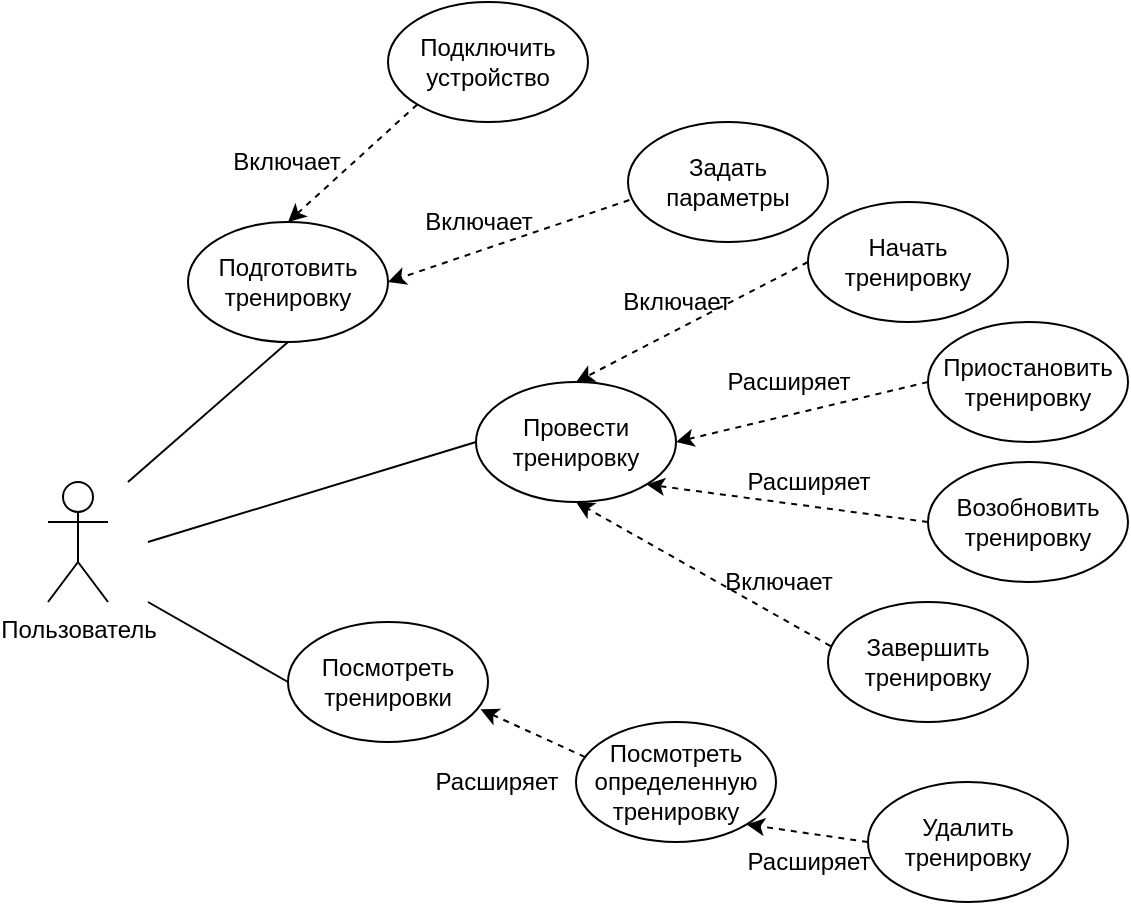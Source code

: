 <mxfile version="17.5.0" type="device"><diagram id="c9qqtspr81bBf0-3CK-M" name="Page-1"><mxGraphModel dx="920" dy="513" grid="1" gridSize="10" guides="1" tooltips="1" connect="1" arrows="1" fold="1" page="1" pageScale="1" pageWidth="827" pageHeight="1169" math="0" shadow="0"><root><mxCell id="0"/><mxCell id="1" parent="0"/><mxCell id="Un6B_f0BpgouLdlwOvfS-1" value="Пользователь" style="shape=umlActor;verticalLabelPosition=bottom;verticalAlign=top;html=1;outlineConnect=0;" parent="1" vertex="1"><mxGeometry x="160" y="280" width="30" height="60" as="geometry"/></mxCell><mxCell id="Un6B_f0BpgouLdlwOvfS-2" value="Подготовить тренировку" style="ellipse;whiteSpace=wrap;html=1;" parent="1" vertex="1"><mxGeometry x="230" y="150" width="100" height="60" as="geometry"/></mxCell><mxCell id="Un6B_f0BpgouLdlwOvfS-3" value="Посмотреть тренировки" style="ellipse;whiteSpace=wrap;html=1;" parent="1" vertex="1"><mxGeometry x="280" y="350" width="100" height="60" as="geometry"/></mxCell><mxCell id="Un6B_f0BpgouLdlwOvfS-4" value="Подключить устройство" style="ellipse;whiteSpace=wrap;html=1;" parent="1" vertex="1"><mxGeometry x="330" y="40" width="100" height="60" as="geometry"/></mxCell><mxCell id="Un6B_f0BpgouLdlwOvfS-5" value="Задать параметры" style="ellipse;whiteSpace=wrap;html=1;" parent="1" vertex="1"><mxGeometry x="450" y="100" width="100" height="60" as="geometry"/></mxCell><mxCell id="Un6B_f0BpgouLdlwOvfS-7" value="Начать тренировку" style="ellipse;whiteSpace=wrap;html=1;" parent="1" vertex="1"><mxGeometry x="540" y="140" width="100" height="60" as="geometry"/></mxCell><mxCell id="Un6B_f0BpgouLdlwOvfS-9" value="Приостановить тренировку" style="ellipse;whiteSpace=wrap;html=1;" parent="1" vertex="1"><mxGeometry x="600" y="200" width="100" height="60" as="geometry"/></mxCell><mxCell id="Un6B_f0BpgouLdlwOvfS-10" value="Завершить тренировку" style="ellipse;whiteSpace=wrap;html=1;" parent="1" vertex="1"><mxGeometry x="550" y="340" width="100" height="60" as="geometry"/></mxCell><mxCell id="OOZw2QdAIiDml_l_TehK-1" value="Посмотреть определенную тренировку" style="ellipse;whiteSpace=wrap;html=1;" parent="1" vertex="1"><mxGeometry x="424" y="400" width="100" height="60" as="geometry"/></mxCell><mxCell id="vSm9Jk7ikurQFwMjJii1-2" value="" style="endArrow=none;html=1;rounded=0;entryX=0.5;entryY=1;entryDx=0;entryDy=0;" parent="1" target="Un6B_f0BpgouLdlwOvfS-2" edge="1"><mxGeometry width="50" height="50" relative="1" as="geometry"><mxPoint x="200" y="280" as="sourcePoint"/><mxPoint x="270" y="240" as="targetPoint"/></mxGeometry></mxCell><mxCell id="vSm9Jk7ikurQFwMjJii1-3" value="" style="endArrow=none;html=1;rounded=0;" parent="1" edge="1"><mxGeometry width="50" height="50" relative="1" as="geometry"><mxPoint x="280" y="380" as="sourcePoint"/><mxPoint x="210" y="340" as="targetPoint"/><Array as="points"><mxPoint x="280" y="380"/></Array></mxGeometry></mxCell><mxCell id="vSm9Jk7ikurQFwMjJii1-4" value="Удалить тренировку" style="ellipse;whiteSpace=wrap;html=1;" parent="1" vertex="1"><mxGeometry x="570" y="430" width="100" height="60" as="geometry"/></mxCell><mxCell id="vSm9Jk7ikurQFwMjJii1-6" value="" style="endArrow=classic;html=1;rounded=0;dashed=1;entryX=0.5;entryY=0;entryDx=0;entryDy=0;exitX=0;exitY=1;exitDx=0;exitDy=0;" parent="1" source="Un6B_f0BpgouLdlwOvfS-4" target="Un6B_f0BpgouLdlwOvfS-2" edge="1"><mxGeometry width="50" height="50" relative="1" as="geometry"><mxPoint x="344" y="200" as="sourcePoint"/><mxPoint x="394" y="150" as="targetPoint"/></mxGeometry></mxCell><mxCell id="vSm9Jk7ikurQFwMjJii1-12" value="" style="endArrow=classic;html=1;rounded=0;dashed=1;exitX=0.007;exitY=0.65;exitDx=0;exitDy=0;entryX=1;entryY=0.5;entryDx=0;entryDy=0;exitPerimeter=0;" parent="1" source="Un6B_f0BpgouLdlwOvfS-5" target="Un6B_f0BpgouLdlwOvfS-2" edge="1"><mxGeometry width="50" height="50" relative="1" as="geometry"><mxPoint x="385" y="150" as="sourcePoint"/><mxPoint x="270" y="140" as="targetPoint"/></mxGeometry></mxCell><mxCell id="vSm9Jk7ikurQFwMjJii1-13" value="Включает" style="text;html=1;align=center;verticalAlign=middle;resizable=0;points=[];autosize=1;strokeColor=none;fillColor=none;" parent="1" vertex="1"><mxGeometry x="244" y="110" width="70" height="20" as="geometry"/></mxCell><mxCell id="vSm9Jk7ikurQFwMjJii1-14" value="Включает" style="text;html=1;align=center;verticalAlign=middle;resizable=0;points=[];autosize=1;strokeColor=none;fillColor=none;" parent="1" vertex="1"><mxGeometry x="340" y="140" width="70" height="20" as="geometry"/></mxCell><mxCell id="vSm9Jk7ikurQFwMjJii1-15" value="Провести тренировку" style="ellipse;whiteSpace=wrap;html=1;" parent="1" vertex="1"><mxGeometry x="374" y="230" width="100" height="60" as="geometry"/></mxCell><mxCell id="vSm9Jk7ikurQFwMjJii1-16" value="" style="endArrow=classic;html=1;rounded=0;dashed=1;exitX=0;exitY=0.5;exitDx=0;exitDy=0;entryX=0.5;entryY=0;entryDx=0;entryDy=0;" parent="1" source="Un6B_f0BpgouLdlwOvfS-7" target="vSm9Jk7ikurQFwMjJii1-15" edge="1"><mxGeometry width="50" height="50" relative="1" as="geometry"><mxPoint x="395" y="130" as="sourcePoint"/><mxPoint x="280" y="150" as="targetPoint"/></mxGeometry></mxCell><mxCell id="vSm9Jk7ikurQFwMjJii1-17" value="" style="endArrow=classic;html=1;rounded=0;dashed=1;exitX=0;exitY=0.5;exitDx=0;exitDy=0;entryX=1;entryY=0.5;entryDx=0;entryDy=0;" parent="1" source="Un6B_f0BpgouLdlwOvfS-9" target="vSm9Jk7ikurQFwMjJii1-15" edge="1"><mxGeometry width="50" height="50" relative="1" as="geometry"><mxPoint x="405" y="140" as="sourcePoint"/><mxPoint x="290" y="160" as="targetPoint"/></mxGeometry></mxCell><mxCell id="vSm9Jk7ikurQFwMjJii1-18" value="" style="endArrow=classic;html=1;rounded=0;dashed=1;exitX=0.013;exitY=0.367;exitDx=0;exitDy=0;entryX=0.5;entryY=1;entryDx=0;entryDy=0;exitPerimeter=0;" parent="1" source="Un6B_f0BpgouLdlwOvfS-10" target="vSm9Jk7ikurQFwMjJii1-15" edge="1"><mxGeometry width="50" height="50" relative="1" as="geometry"><mxPoint x="415" y="150" as="sourcePoint"/><mxPoint x="300" y="170" as="targetPoint"/></mxGeometry></mxCell><mxCell id="vSm9Jk7ikurQFwMjJii1-19" value="" style="endArrow=none;html=1;rounded=0;entryX=0;entryY=0.5;entryDx=0;entryDy=0;" parent="1" target="vSm9Jk7ikurQFwMjJii1-15" edge="1"><mxGeometry width="50" height="50" relative="1" as="geometry"><mxPoint x="210" y="310" as="sourcePoint"/><mxPoint x="310" y="280" as="targetPoint"/></mxGeometry></mxCell><mxCell id="vSm9Jk7ikurQFwMjJii1-20" value="Включает" style="text;html=1;align=center;verticalAlign=middle;resizable=0;points=[];autosize=1;strokeColor=none;fillColor=none;" parent="1" vertex="1"><mxGeometry x="439" y="180" width="70" height="20" as="geometry"/></mxCell><mxCell id="vSm9Jk7ikurQFwMjJii1-22" value="Расширяет" style="text;html=1;align=center;verticalAlign=middle;resizable=0;points=[];autosize=1;strokeColor=none;fillColor=none;" parent="1" vertex="1"><mxGeometry x="490" y="220" width="80" height="20" as="geometry"/></mxCell><mxCell id="vSm9Jk7ikurQFwMjJii1-25" value="Включает" style="text;html=1;align=center;verticalAlign=middle;resizable=0;points=[];autosize=1;strokeColor=none;fillColor=none;" parent="1" vertex="1"><mxGeometry x="490" y="320" width="70" height="20" as="geometry"/></mxCell><mxCell id="vSm9Jk7ikurQFwMjJii1-27" value="" style="endArrow=classic;html=1;rounded=0;dashed=1;exitX=0;exitY=0.5;exitDx=0;exitDy=0;entryX=1;entryY=1;entryDx=0;entryDy=0;" parent="1" source="vSm9Jk7ikurQFwMjJii1-4" target="OOZw2QdAIiDml_l_TehK-1" edge="1"><mxGeometry width="50" height="50" relative="1" as="geometry"><mxPoint x="570" y="360.0" as="sourcePoint"/><mxPoint x="434.0" y="300.0" as="targetPoint"/></mxGeometry></mxCell><mxCell id="vSm9Jk7ikurQFwMjJii1-28" value="Расширяет" style="text;html=1;align=center;verticalAlign=middle;resizable=0;points=[];autosize=1;strokeColor=none;fillColor=none;" parent="1" vertex="1"><mxGeometry x="500" y="460" width="80" height="20" as="geometry"/></mxCell><mxCell id="vSm9Jk7ikurQFwMjJii1-33" value="Возобновить тренировку" style="ellipse;whiteSpace=wrap;html=1;" parent="1" vertex="1"><mxGeometry x="600" y="270" width="100" height="60" as="geometry"/></mxCell><mxCell id="vSm9Jk7ikurQFwMjJii1-34" value="" style="endArrow=classic;html=1;rounded=0;dashed=1;exitX=0;exitY=0.5;exitDx=0;exitDy=0;entryX=1;entryY=1;entryDx=0;entryDy=0;" parent="1" source="vSm9Jk7ikurQFwMjJii1-33" target="vSm9Jk7ikurQFwMjJii1-15" edge="1"><mxGeometry width="50" height="50" relative="1" as="geometry"><mxPoint x="610" y="250" as="sourcePoint"/><mxPoint x="484" y="270" as="targetPoint"/></mxGeometry></mxCell><mxCell id="vSm9Jk7ikurQFwMjJii1-35" value="Расширяет" style="text;html=1;align=center;verticalAlign=middle;resizable=0;points=[];autosize=1;strokeColor=none;fillColor=none;" parent="1" vertex="1"><mxGeometry x="500" y="270" width="80" height="20" as="geometry"/></mxCell><mxCell id="kQFt4LPSSS2wFHJZfVkG-1" value="" style="endArrow=classic;html=1;rounded=0;dashed=1;exitX=0.046;exitY=0.293;exitDx=0;exitDy=0;entryX=0.963;entryY=0.728;entryDx=0;entryDy=0;entryPerimeter=0;exitPerimeter=0;" edge="1" parent="1" source="OOZw2QdAIiDml_l_TehK-1" target="Un6B_f0BpgouLdlwOvfS-3"><mxGeometry width="50" height="50" relative="1" as="geometry"><mxPoint x="580.0" y="470" as="sourcePoint"/><mxPoint x="519.355" y="461.213" as="targetPoint"/></mxGeometry></mxCell><mxCell id="kQFt4LPSSS2wFHJZfVkG-3" value="Расширяет" style="text;html=1;align=center;verticalAlign=middle;resizable=0;points=[];autosize=1;strokeColor=none;fillColor=none;" vertex="1" parent="1"><mxGeometry x="344" y="420" width="80" height="20" as="geometry"/></mxCell></root></mxGraphModel></diagram></mxfile>